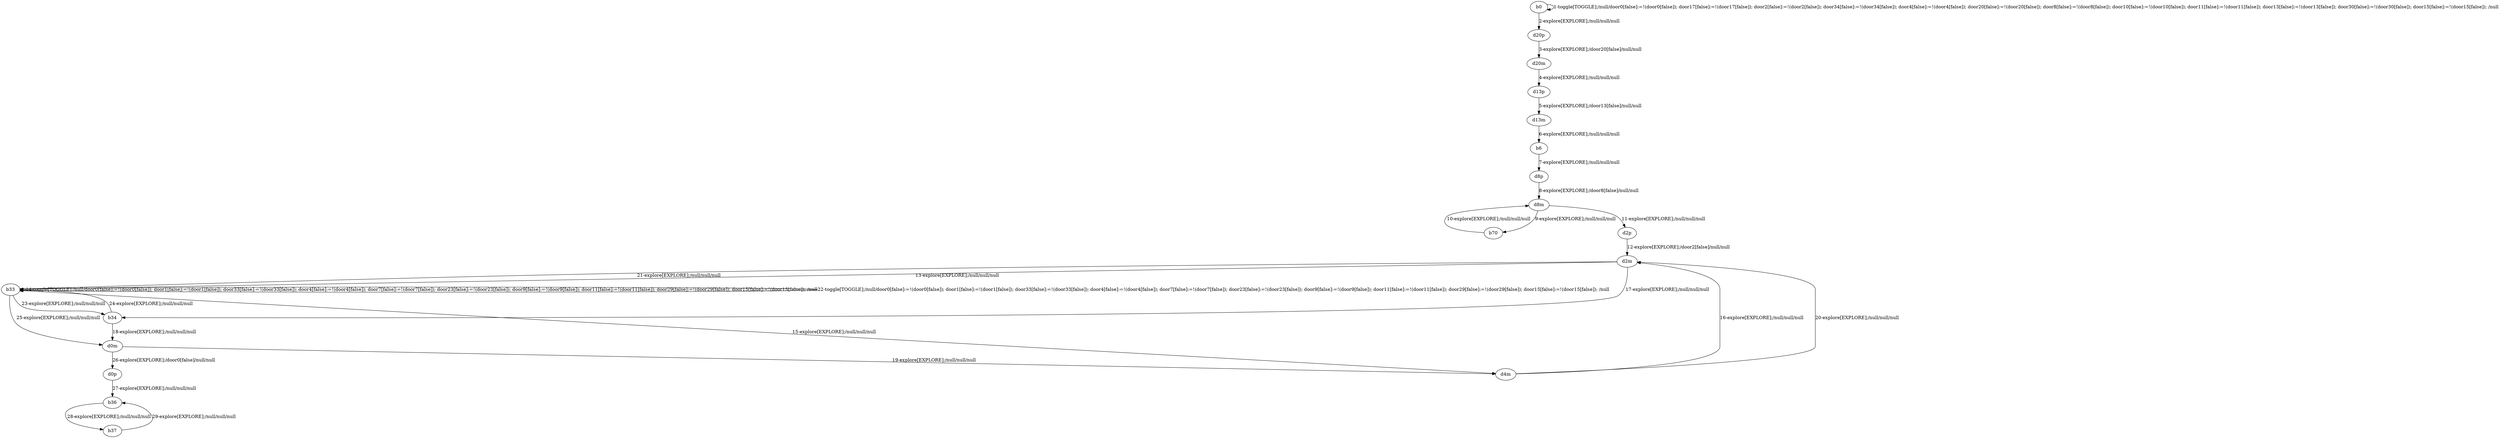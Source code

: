 # Total number of goals covered by this test: 2
# b36 --> b37
# b37 --> b36

digraph g {
"b0" -> "b0" [label = "1-toggle[TOGGLE];/null/door0[false]:=!(door0[false]); door17[false]:=!(door17[false]); door2[false]:=!(door2[false]); door34[false]:=!(door34[false]); door4[false]:=!(door4[false]); door20[false]:=!(door20[false]); door8[false]:=!(door8[false]); door10[false]:=!(door10[false]); door11[false]:=!(door11[false]); door13[false]:=!(door13[false]); door30[false]:=!(door30[false]); door15[false]:=!(door15[false]); /null"];
"b0" -> "d20p" [label = "2-explore[EXPLORE];/null/null/null"];
"d20p" -> "d20m" [label = "3-explore[EXPLORE];/door20[false]/null/null"];
"d20m" -> "d13p" [label = "4-explore[EXPLORE];/null/null/null"];
"d13p" -> "d13m" [label = "5-explore[EXPLORE];/door13[false]/null/null"];
"d13m" -> "b6" [label = "6-explore[EXPLORE];/null/null/null"];
"b6" -> "d8p" [label = "7-explore[EXPLORE];/null/null/null"];
"d8p" -> "d8m" [label = "8-explore[EXPLORE];/door8[false]/null/null"];
"d8m" -> "b70" [label = "9-explore[EXPLORE];/null/null/null"];
"b70" -> "d8m" [label = "10-explore[EXPLORE];/null/null/null"];
"d8m" -> "d2p" [label = "11-explore[EXPLORE];/null/null/null"];
"d2p" -> "d2m" [label = "12-explore[EXPLORE];/door2[false]/null/null"];
"d2m" -> "b33" [label = "13-explore[EXPLORE];/null/null/null"];
"b33" -> "b33" [label = "14-toggle[TOGGLE];/null/door0[false]:=!(door0[false]); door1[false]:=!(door1[false]); door33[false]:=!(door33[false]); door4[false]:=!(door4[false]); door7[false]:=!(door7[false]); door23[false]:=!(door23[false]); door9[false]:=!(door9[false]); door11[false]:=!(door11[false]); door29[false]:=!(door29[false]); door15[false]:=!(door15[false]); /null"];
"b33" -> "d4m" [label = "15-explore[EXPLORE];/null/null/null"];
"d4m" -> "d2m" [label = "16-explore[EXPLORE];/null/null/null"];
"d2m" -> "b34" [label = "17-explore[EXPLORE];/null/null/null"];
"b34" -> "d0m" [label = "18-explore[EXPLORE];/null/null/null"];
"d0m" -> "d4m" [label = "19-explore[EXPLORE];/null/null/null"];
"d4m" -> "d2m" [label = "20-explore[EXPLORE];/null/null/null"];
"d2m" -> "b33" [label = "21-explore[EXPLORE];/null/null/null"];
"b33" -> "b33" [label = "22-toggle[TOGGLE];/null/door0[false]:=!(door0[false]); door1[false]:=!(door1[false]); door33[false]:=!(door33[false]); door4[false]:=!(door4[false]); door7[false]:=!(door7[false]); door23[false]:=!(door23[false]); door9[false]:=!(door9[false]); door11[false]:=!(door11[false]); door29[false]:=!(door29[false]); door15[false]:=!(door15[false]); /null"];
"b33" -> "b34" [label = "23-explore[EXPLORE];/null/null/null"];
"b34" -> "b33" [label = "24-explore[EXPLORE];/null/null/null"];
"b33" -> "d0m" [label = "25-explore[EXPLORE];/null/null/null"];
"d0m" -> "d0p" [label = "26-explore[EXPLORE];/door0[false]/null/null"];
"d0p" -> "b36" [label = "27-explore[EXPLORE];/null/null/null"];
"b36" -> "b37" [label = "28-explore[EXPLORE];/null/null/null"];
"b37" -> "b36" [label = "29-explore[EXPLORE];/null/null/null"];
}